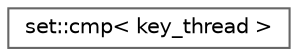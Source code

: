 digraph "类继承关系图"
{
 // LATEX_PDF_SIZE
  bgcolor="transparent";
  edge [fontname=Helvetica,fontsize=10,labelfontname=Helvetica,labelfontsize=10];
  node [fontname=Helvetica,fontsize=10,shape=box,height=0.2,width=0.4];
  rankdir="LR";
  Node0 [id="Node000000",label="set::cmp\< key_thread \>",height=0.2,width=0.4,color="grey40", fillcolor="white", style="filled",URL="$structset_1_1cmp_3_01key__thread_01_4.html",tooltip=" "];
}
